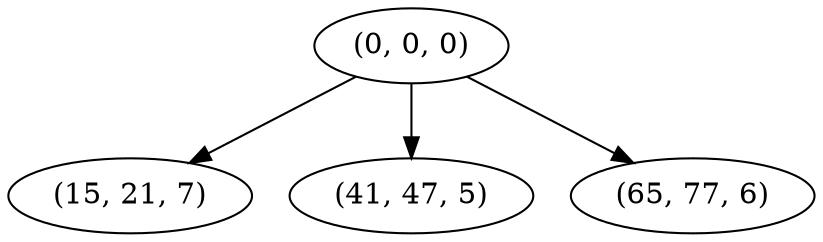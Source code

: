 digraph tree {
    "(0, 0, 0)";
    "(15, 21, 7)";
    "(41, 47, 5)";
    "(65, 77, 6)";
    "(0, 0, 0)" -> "(15, 21, 7)";
    "(0, 0, 0)" -> "(41, 47, 5)";
    "(0, 0, 0)" -> "(65, 77, 6)";
}
